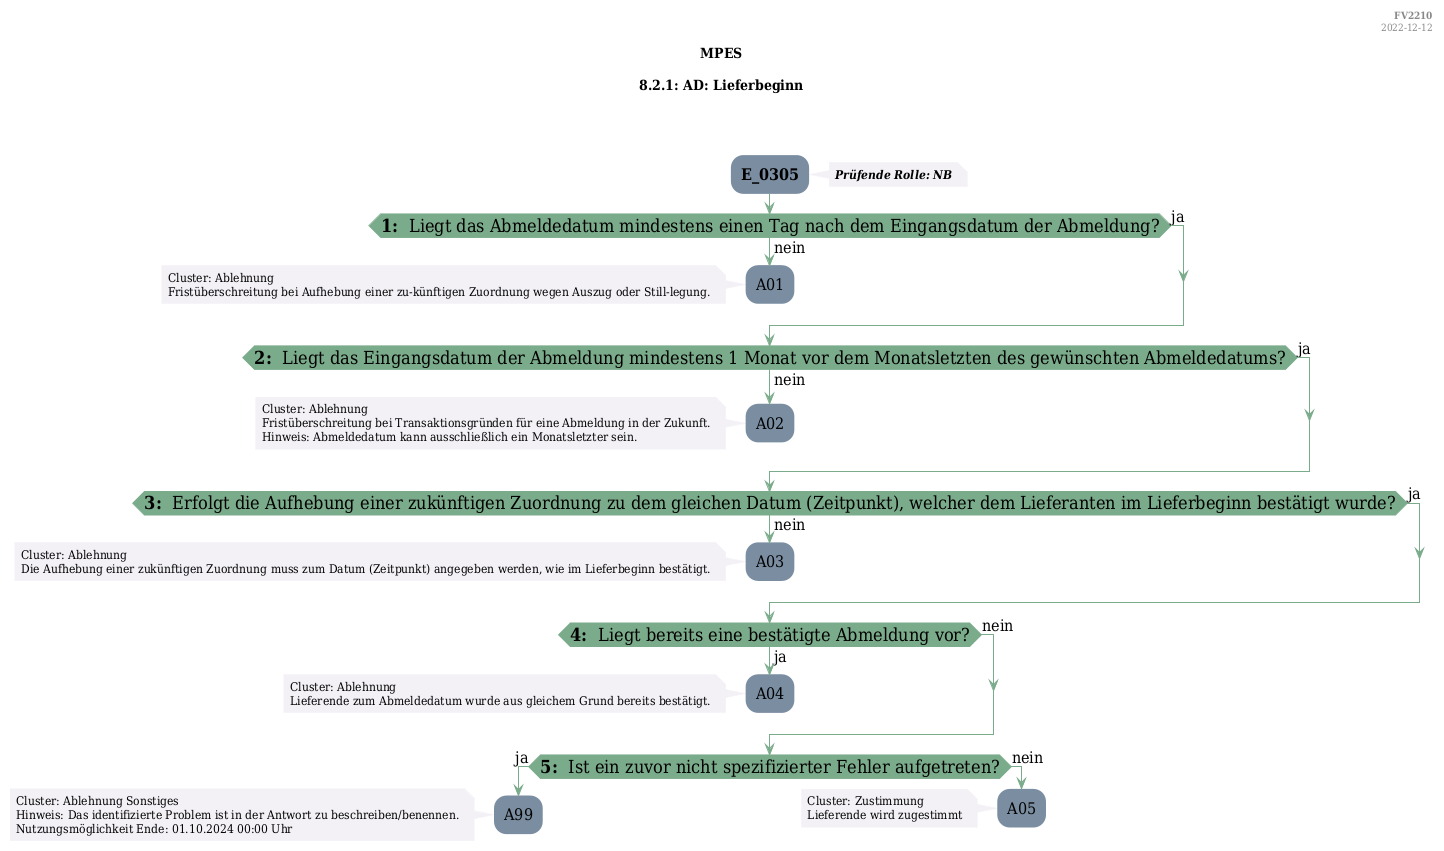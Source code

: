 @startuml
skinparam Shadowing false
skinparam NoteBorderColor #f3f1f6
skinparam NoteBackgroundColor #f3f1f6
skinparam NoteFontSize 12
skinparam ActivityBorderColor none
skinparam ActivityBackgroundColor #7a8da1
skinparam ActivityFontSize 16
skinparam ArrowColor #7aab8a
skinparam ArrowFontSize 16
skinparam ActivityDiamondBackgroundColor #7aab8a
skinparam ActivityDiamondBorderColor #7aab8a
skinparam ActivityDiamondFontSize 18
skinparam defaultFontName DejaVu Serif Condensed
skinparam ActivityEndColor #669580

header
<b>FV2210
2022-12-12
endheader

title
MPES

8.2.1: AD: Lieferbeginn



end title
:<b>E_0305</b>;
note right
<b><i>Prüfende Rolle: NB
end note

if (<b>1: </b> Liegt das Abmeldedatum mindestens einen Tag nach dem Eingangsdatum der Abmeldung?) then (ja)
else (nein)
    :A01;
    note left
        Cluster: Ablehnung
        Fristüberschreitung bei Aufhebung einer zu-künftigen Zuordnung wegen Auszug oder Still-legung.
    endnote
    kill;
endif
if (<b>2: </b> Liegt das Eingangsdatum der Abmeldung mindestens 1 Monat vor dem Monatsletzten des gewünschten Abmeldedatums?) then (ja)
else (nein)
    :A02;
    note left
        Cluster: Ablehnung
        Fristüberschreitung bei Transaktionsgründen für eine Abmeldung in der Zukunft.
        Hinweis: Abmeldedatum kann ausschließlich ein Monatsletzter sein.
    endnote
    kill;
endif
if (<b>3: </b> Erfolgt die Aufhebung einer zukünftigen Zuordnung zu dem gleichen Datum (Zeitpunkt&#41;, welcher dem Lieferanten im Lieferbeginn bestätigt wurde?) then (ja)
else (nein)
    :A03;
    note left
        Cluster: Ablehnung
        Die Aufhebung einer zukünftigen Zuordnung muss zum Datum (Zeitpunkt&#41; angegeben werden, wie im Lieferbeginn bestätigt.
    endnote
    kill;
endif
if (<b>4: </b> Liegt bereits eine bestätigte Abmeldung vor?) then (ja)
    :A04;
    note left
        Cluster: Ablehnung 
        Lieferende zum Abmeldedatum wurde aus gleichem Grund bereits bestätigt.
    endnote
    kill;
else (nein)
endif
if (<b>5: </b> Ist ein zuvor nicht spezifizierter Fehler aufgetreten?) then (ja)
    :A99;
    note left
        Cluster: Ablehnung Sonstiges 
        Hinweis: Das identifizierte Problem ist in der Antwort zu beschreiben/benennen.
        Nutzungsmöglichkeit Ende: 01.10.2024 00:00 Uhr
    endnote
    kill;
else (nein)
    :A05;
    note left
        Cluster: Zustimmung
        Lieferende wird zugestimmt
    endnote
    kill;
endif

@enduml
